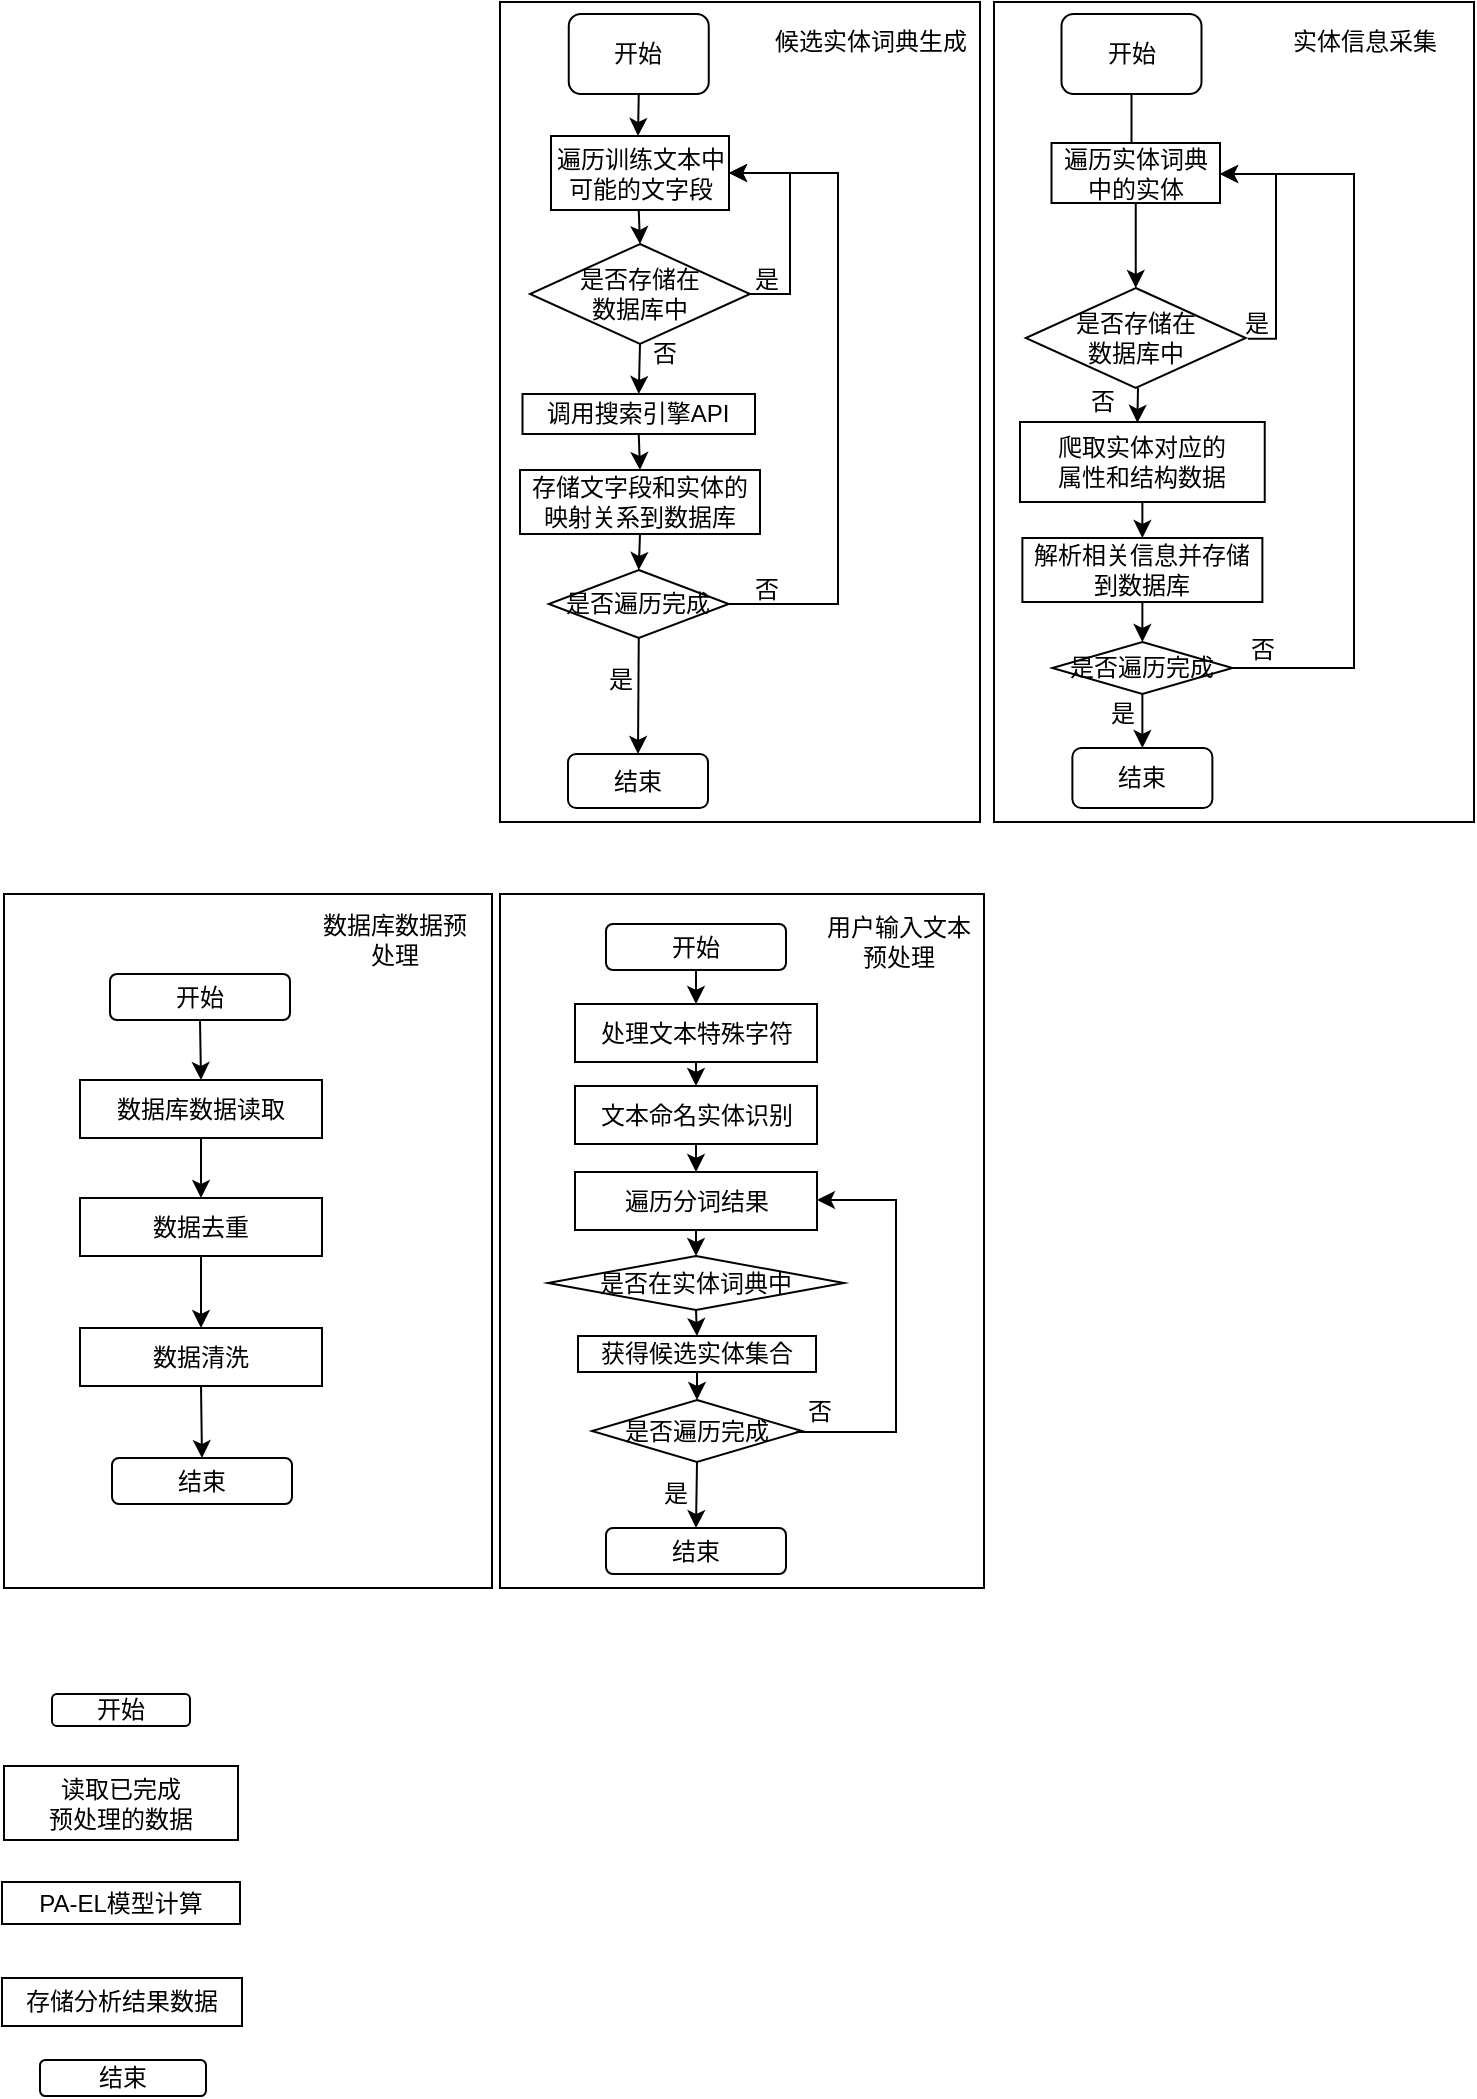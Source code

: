 <mxfile version="16.5.3" type="github">
  <diagram id="C5RBs43oDa-KdzZeNtuy" name="Page-1">
    <mxGraphModel dx="1210" dy="421" grid="0" gridSize="10" guides="1" tooltips="1" connect="1" arrows="1" fold="1" page="0" pageScale="1" pageWidth="827" pageHeight="1169" math="0" shadow="0">
      <root>
        <mxCell id="WIyWlLk6GJQsqaUBKTNV-0" />
        <mxCell id="WIyWlLk6GJQsqaUBKTNV-1" parent="WIyWlLk6GJQsqaUBKTNV-0" />
        <mxCell id="UaO2LbHVUY8CWi1lz__P-80" value="" style="rounded=0;whiteSpace=wrap;html=1;" vertex="1" parent="WIyWlLk6GJQsqaUBKTNV-1">
          <mxGeometry x="240" y="506" width="242" height="347" as="geometry" />
        </mxCell>
        <mxCell id="UaO2LbHVUY8CWi1lz__P-7" value="" style="rounded=0;whiteSpace=wrap;html=1;" vertex="1" parent="WIyWlLk6GJQsqaUBKTNV-1">
          <mxGeometry x="240" y="60" width="240" height="410" as="geometry" />
        </mxCell>
        <mxCell id="UaO2LbHVUY8CWi1lz__P-8" value="开始" style="rounded=1;whiteSpace=wrap;html=1;" vertex="1" parent="WIyWlLk6GJQsqaUBKTNV-1">
          <mxGeometry x="274.38" y="66" width="70" height="40" as="geometry" />
        </mxCell>
        <mxCell id="UaO2LbHVUY8CWi1lz__P-9" value="" style="endArrow=classic;html=1;rounded=0;exitX=0.5;exitY=1;exitDx=0;exitDy=0;" edge="1" parent="WIyWlLk6GJQsqaUBKTNV-1" source="UaO2LbHVUY8CWi1lz__P-8">
          <mxGeometry width="50" height="50" relative="1" as="geometry">
            <mxPoint x="553.75" y="310" as="sourcePoint" />
            <mxPoint x="309" y="127" as="targetPoint" />
          </mxGeometry>
        </mxCell>
        <mxCell id="UaO2LbHVUY8CWi1lz__P-11" value="" style="endArrow=classic;html=1;rounded=0;exitX=0.5;exitY=1;exitDx=0;exitDy=0;entryX=0.5;entryY=0;entryDx=0;entryDy=0;" edge="1" parent="WIyWlLk6GJQsqaUBKTNV-1" target="UaO2LbHVUY8CWi1lz__P-36">
          <mxGeometry width="50" height="50" relative="1" as="geometry">
            <mxPoint x="309.375" y="164" as="sourcePoint" />
            <mxPoint x="308.75" y="166" as="targetPoint" />
          </mxGeometry>
        </mxCell>
        <mxCell id="UaO2LbHVUY8CWi1lz__P-13" value="候选实体词典生成" style="text;html=1;align=center;verticalAlign=middle;resizable=0;points=[];autosize=1;strokeColor=none;fillColor=none;" vertex="1" parent="WIyWlLk6GJQsqaUBKTNV-1">
          <mxGeometry x="370" y="70" width="110" height="20" as="geometry" />
        </mxCell>
        <mxCell id="UaO2LbHVUY8CWi1lz__P-28" value="" style="rounded=0;whiteSpace=wrap;html=1;" vertex="1" parent="WIyWlLk6GJQsqaUBKTNV-1">
          <mxGeometry x="487" y="60" width="240" height="410" as="geometry" />
        </mxCell>
        <mxCell id="UaO2LbHVUY8CWi1lz__P-29" value="开始" style="rounded=1;whiteSpace=wrap;html=1;" vertex="1" parent="WIyWlLk6GJQsqaUBKTNV-1">
          <mxGeometry x="520.75" y="66" width="70" height="40" as="geometry" />
        </mxCell>
        <mxCell id="UaO2LbHVUY8CWi1lz__P-30" value="" style="endArrow=classic;html=1;rounded=0;exitX=0.5;exitY=1;exitDx=0;exitDy=0;" edge="1" parent="WIyWlLk6GJQsqaUBKTNV-1" source="UaO2LbHVUY8CWi1lz__P-29">
          <mxGeometry width="50" height="50" relative="1" as="geometry">
            <mxPoint x="800.75" y="310" as="sourcePoint" />
            <mxPoint x="555.75" y="150" as="targetPoint" />
          </mxGeometry>
        </mxCell>
        <mxCell id="UaO2LbHVUY8CWi1lz__P-31" value="遍历实体词典中的实体" style="rounded=0;whiteSpace=wrap;html=1;" vertex="1" parent="WIyWlLk6GJQsqaUBKTNV-1">
          <mxGeometry x="515.75" y="130.5" width="84.25" height="30" as="geometry" />
        </mxCell>
        <mxCell id="UaO2LbHVUY8CWi1lz__P-32" value="" style="endArrow=classic;html=1;rounded=0;exitX=0.5;exitY=1;exitDx=0;exitDy=0;entryX=0.5;entryY=0;entryDx=0;entryDy=0;" edge="1" parent="WIyWlLk6GJQsqaUBKTNV-1" source="UaO2LbHVUY8CWi1lz__P-31" target="UaO2LbHVUY8CWi1lz__P-37">
          <mxGeometry width="50" height="50" relative="1" as="geometry">
            <mxPoint x="800.75" y="310" as="sourcePoint" />
            <mxPoint x="555.75" y="200" as="targetPoint" />
          </mxGeometry>
        </mxCell>
        <mxCell id="UaO2LbHVUY8CWi1lz__P-34" value="实体信息采集" style="text;html=1;align=center;verticalAlign=middle;resizable=0;points=[];autosize=1;strokeColor=none;fillColor=none;" vertex="1" parent="WIyWlLk6GJQsqaUBKTNV-1">
          <mxGeometry x="627" y="70" width="90" height="20" as="geometry" />
        </mxCell>
        <mxCell id="UaO2LbHVUY8CWi1lz__P-40" style="edgeStyle=orthogonalEdgeStyle;rounded=0;orthogonalLoop=1;jettySize=auto;html=1;exitX=0.5;exitY=1;exitDx=0;exitDy=0;entryX=0.5;entryY=0;entryDx=0;entryDy=0;" edge="1" parent="WIyWlLk6GJQsqaUBKTNV-1" source="UaO2LbHVUY8CWi1lz__P-36" target="UaO2LbHVUY8CWi1lz__P-38">
          <mxGeometry relative="1" as="geometry" />
        </mxCell>
        <mxCell id="UaO2LbHVUY8CWi1lz__P-41" style="edgeStyle=orthogonalEdgeStyle;rounded=0;orthogonalLoop=1;jettySize=auto;html=1;exitX=1;exitY=0.5;exitDx=0;exitDy=0;entryX=1;entryY=0.5;entryDx=0;entryDy=0;" edge="1" parent="WIyWlLk6GJQsqaUBKTNV-1" source="UaO2LbHVUY8CWi1lz__P-36" target="UaO2LbHVUY8CWi1lz__P-63">
          <mxGeometry relative="1" as="geometry">
            <mxPoint x="350" y="183" as="targetPoint" />
          </mxGeometry>
        </mxCell>
        <mxCell id="UaO2LbHVUY8CWi1lz__P-36" value="是否存储在&lt;br&gt;数据库中" style="rhombus;whiteSpace=wrap;html=1;" vertex="1" parent="WIyWlLk6GJQsqaUBKTNV-1">
          <mxGeometry x="255" y="181" width="110" height="50" as="geometry" />
        </mxCell>
        <mxCell id="UaO2LbHVUY8CWi1lz__P-37" value="是否存储在&lt;br&gt;数据库中" style="rhombus;whiteSpace=wrap;html=1;" vertex="1" parent="WIyWlLk6GJQsqaUBKTNV-1">
          <mxGeometry x="502.88" y="203" width="110" height="50" as="geometry" />
        </mxCell>
        <mxCell id="UaO2LbHVUY8CWi1lz__P-46" style="edgeStyle=orthogonalEdgeStyle;rounded=0;orthogonalLoop=1;jettySize=auto;html=1;exitX=0.5;exitY=1;exitDx=0;exitDy=0;entryX=0.5;entryY=0;entryDx=0;entryDy=0;" edge="1" parent="WIyWlLk6GJQsqaUBKTNV-1" source="UaO2LbHVUY8CWi1lz__P-38" target="UaO2LbHVUY8CWi1lz__P-43">
          <mxGeometry relative="1" as="geometry" />
        </mxCell>
        <mxCell id="UaO2LbHVUY8CWi1lz__P-38" value="调用搜索引擎API" style="rounded=0;whiteSpace=wrap;html=1;" vertex="1" parent="WIyWlLk6GJQsqaUBKTNV-1">
          <mxGeometry x="251.25" y="256" width="116.25" height="20" as="geometry" />
        </mxCell>
        <mxCell id="UaO2LbHVUY8CWi1lz__P-49" style="edgeStyle=orthogonalEdgeStyle;rounded=0;orthogonalLoop=1;jettySize=auto;html=1;exitX=0.5;exitY=1;exitDx=0;exitDy=0;entryX=0.5;entryY=0;entryDx=0;entryDy=0;" edge="1" parent="WIyWlLk6GJQsqaUBKTNV-1" source="UaO2LbHVUY8CWi1lz__P-43" target="UaO2LbHVUY8CWi1lz__P-65">
          <mxGeometry relative="1" as="geometry" />
        </mxCell>
        <mxCell id="UaO2LbHVUY8CWi1lz__P-43" value="存储文字段和实体的映射关系到数据库" style="rounded=0;whiteSpace=wrap;html=1;" vertex="1" parent="WIyWlLk6GJQsqaUBKTNV-1">
          <mxGeometry x="250" y="294" width="120" height="32" as="geometry" />
        </mxCell>
        <mxCell id="UaO2LbHVUY8CWi1lz__P-44" value="是" style="text;html=1;align=center;verticalAlign=middle;resizable=0;points=[];autosize=1;strokeColor=none;fillColor=none;" vertex="1" parent="WIyWlLk6GJQsqaUBKTNV-1">
          <mxGeometry x="603" y="211" width="30" height="20" as="geometry" />
        </mxCell>
        <mxCell id="UaO2LbHVUY8CWi1lz__P-45" value="否" style="text;html=1;align=center;verticalAlign=middle;resizable=0;points=[];autosize=1;strokeColor=none;fillColor=none;" vertex="1" parent="WIyWlLk6GJQsqaUBKTNV-1">
          <mxGeometry x="307" y="226" width="30" height="20" as="geometry" />
        </mxCell>
        <mxCell id="UaO2LbHVUY8CWi1lz__P-48" value="结束" style="rounded=1;whiteSpace=wrap;html=1;" vertex="1" parent="WIyWlLk6GJQsqaUBKTNV-1">
          <mxGeometry x="274" y="436" width="70" height="27" as="geometry" />
        </mxCell>
        <mxCell id="UaO2LbHVUY8CWi1lz__P-52" value="解析相关信息并存储到数据库" style="rounded=0;whiteSpace=wrap;html=1;" vertex="1" parent="WIyWlLk6GJQsqaUBKTNV-1">
          <mxGeometry x="501.19" y="328" width="120" height="32" as="geometry" />
        </mxCell>
        <mxCell id="UaO2LbHVUY8CWi1lz__P-74" style="edgeStyle=orthogonalEdgeStyle;rounded=0;orthogonalLoop=1;jettySize=auto;html=1;entryX=0.5;entryY=0;entryDx=0;entryDy=0;exitX=0.5;exitY=1;exitDx=0;exitDy=0;" edge="1" parent="WIyWlLk6GJQsqaUBKTNV-1" source="UaO2LbHVUY8CWi1lz__P-72" target="UaO2LbHVUY8CWi1lz__P-57">
          <mxGeometry relative="1" as="geometry" />
        </mxCell>
        <mxCell id="UaO2LbHVUY8CWi1lz__P-51" value="爬取实体对应的&lt;br&gt;属性和结构数据" style="rounded=0;whiteSpace=wrap;html=1;" vertex="1" parent="WIyWlLk6GJQsqaUBKTNV-1">
          <mxGeometry x="500" y="270" width="122.37" height="40" as="geometry" />
        </mxCell>
        <mxCell id="UaO2LbHVUY8CWi1lz__P-55" value="" style="endArrow=classic;html=1;rounded=0;entryX=0.455;entryY=0.011;entryDx=0;entryDy=0;entryPerimeter=0;" edge="1" parent="WIyWlLk6GJQsqaUBKTNV-1">
          <mxGeometry width="50" height="50" relative="1" as="geometry">
            <mxPoint x="559" y="253" as="sourcePoint" />
            <mxPoint x="558.678" y="270.44" as="targetPoint" />
          </mxGeometry>
        </mxCell>
        <mxCell id="UaO2LbHVUY8CWi1lz__P-56" value="" style="endArrow=classic;html=1;rounded=0;exitX=0.5;exitY=1;exitDx=0;exitDy=0;entryX=0.5;entryY=0;entryDx=0;entryDy=0;" edge="1" parent="WIyWlLk6GJQsqaUBKTNV-1" source="UaO2LbHVUY8CWi1lz__P-51" target="UaO2LbHVUY8CWi1lz__P-52">
          <mxGeometry width="50" height="50" relative="1" as="geometry">
            <mxPoint x="490" y="250" as="sourcePoint" />
            <mxPoint x="540" y="200" as="targetPoint" />
          </mxGeometry>
        </mxCell>
        <mxCell id="UaO2LbHVUY8CWi1lz__P-57" value="结束" style="rounded=1;whiteSpace=wrap;html=1;" vertex="1" parent="WIyWlLk6GJQsqaUBKTNV-1">
          <mxGeometry x="526.19" y="433" width="70" height="30" as="geometry" />
        </mxCell>
        <mxCell id="UaO2LbHVUY8CWi1lz__P-58" value="" style="endArrow=classic;html=1;rounded=0;exitX=0.5;exitY=1;exitDx=0;exitDy=0;entryX=0.5;entryY=0;entryDx=0;entryDy=0;" edge="1" parent="WIyWlLk6GJQsqaUBKTNV-1" source="UaO2LbHVUY8CWi1lz__P-52" target="UaO2LbHVUY8CWi1lz__P-72">
          <mxGeometry width="50" height="50" relative="1" as="geometry">
            <mxPoint x="490" y="250" as="sourcePoint" />
            <mxPoint x="540" y="200" as="targetPoint" />
          </mxGeometry>
        </mxCell>
        <mxCell id="UaO2LbHVUY8CWi1lz__P-59" value="否" style="text;html=1;align=center;verticalAlign=middle;resizable=0;points=[];autosize=1;strokeColor=none;fillColor=none;" vertex="1" parent="WIyWlLk6GJQsqaUBKTNV-1">
          <mxGeometry x="526.19" y="250" width="30" height="20" as="geometry" />
        </mxCell>
        <mxCell id="UaO2LbHVUY8CWi1lz__P-60" style="edgeStyle=orthogonalEdgeStyle;rounded=0;orthogonalLoop=1;jettySize=auto;html=1;exitX=0.032;exitY=0.021;exitDx=0;exitDy=0;exitPerimeter=0;entryX=1;entryY=0.5;entryDx=0;entryDy=0;" edge="1" parent="WIyWlLk6GJQsqaUBKTNV-1" target="UaO2LbHVUY8CWi1lz__P-31">
          <mxGeometry relative="1" as="geometry">
            <mxPoint x="613.96" y="228.42" as="sourcePoint" />
            <mxPoint x="605" y="168" as="targetPoint" />
            <Array as="points">
              <mxPoint x="628" y="228" />
              <mxPoint x="628" y="146" />
              <mxPoint x="600" y="146" />
            </Array>
          </mxGeometry>
        </mxCell>
        <mxCell id="UaO2LbHVUY8CWi1lz__P-63" value="遍历训练文本中可能的文字段" style="whiteSpace=wrap;html=1;" vertex="1" parent="WIyWlLk6GJQsqaUBKTNV-1">
          <mxGeometry x="265.5" y="127" width="89" height="37" as="geometry" />
        </mxCell>
        <mxCell id="UaO2LbHVUY8CWi1lz__P-68" style="edgeStyle=orthogonalEdgeStyle;rounded=0;orthogonalLoop=1;jettySize=auto;html=1;exitX=1;exitY=0.5;exitDx=0;exitDy=0;entryX=1;entryY=0.5;entryDx=0;entryDy=0;" edge="1" parent="WIyWlLk6GJQsqaUBKTNV-1" source="UaO2LbHVUY8CWi1lz__P-65" target="UaO2LbHVUY8CWi1lz__P-63">
          <mxGeometry relative="1" as="geometry">
            <Array as="points">
              <mxPoint x="409" y="361" />
              <mxPoint x="409" y="145" />
            </Array>
          </mxGeometry>
        </mxCell>
        <mxCell id="UaO2LbHVUY8CWi1lz__P-65" value="是否遍历完成" style="rhombus;whiteSpace=wrap;html=1;" vertex="1" parent="WIyWlLk6GJQsqaUBKTNV-1">
          <mxGeometry x="264.38" y="344" width="90" height="34" as="geometry" />
        </mxCell>
        <mxCell id="UaO2LbHVUY8CWi1lz__P-66" value="" style="endArrow=classic;html=1;rounded=0;exitX=0.5;exitY=1;exitDx=0;exitDy=0;entryX=0.5;entryY=0;entryDx=0;entryDy=0;" edge="1" parent="WIyWlLk6GJQsqaUBKTNV-1" source="UaO2LbHVUY8CWi1lz__P-65" target="UaO2LbHVUY8CWi1lz__P-48">
          <mxGeometry width="50" height="50" relative="1" as="geometry">
            <mxPoint x="520" y="327" as="sourcePoint" />
            <mxPoint x="570" y="277" as="targetPoint" />
          </mxGeometry>
        </mxCell>
        <mxCell id="UaO2LbHVUY8CWi1lz__P-69" value="是" style="text;html=1;align=center;verticalAlign=middle;resizable=0;points=[];autosize=1;strokeColor=none;fillColor=none;" vertex="1" parent="WIyWlLk6GJQsqaUBKTNV-1">
          <mxGeometry x="362" y="190" width="22" height="18" as="geometry" />
        </mxCell>
        <mxCell id="UaO2LbHVUY8CWi1lz__P-70" value="是" style="text;html=1;align=center;verticalAlign=middle;resizable=0;points=[];autosize=1;strokeColor=none;fillColor=none;" vertex="1" parent="WIyWlLk6GJQsqaUBKTNV-1">
          <mxGeometry x="289" y="390" width="22" height="18" as="geometry" />
        </mxCell>
        <mxCell id="UaO2LbHVUY8CWi1lz__P-71" value="否" style="text;html=1;align=center;verticalAlign=middle;resizable=0;points=[];autosize=1;strokeColor=none;fillColor=none;" vertex="1" parent="WIyWlLk6GJQsqaUBKTNV-1">
          <mxGeometry x="358" y="344" width="30" height="20" as="geometry" />
        </mxCell>
        <mxCell id="UaO2LbHVUY8CWi1lz__P-75" style="edgeStyle=orthogonalEdgeStyle;rounded=0;orthogonalLoop=1;jettySize=auto;html=1;exitX=1;exitY=0.5;exitDx=0;exitDy=0;entryX=1;entryY=0.5;entryDx=0;entryDy=0;" edge="1" parent="WIyWlLk6GJQsqaUBKTNV-1" source="UaO2LbHVUY8CWi1lz__P-72" target="UaO2LbHVUY8CWi1lz__P-31">
          <mxGeometry relative="1" as="geometry">
            <Array as="points">
              <mxPoint x="667" y="393" />
              <mxPoint x="667" y="146" />
              <mxPoint x="600" y="146" />
            </Array>
          </mxGeometry>
        </mxCell>
        <mxCell id="UaO2LbHVUY8CWi1lz__P-72" value="是否遍历完成" style="rhombus;whiteSpace=wrap;html=1;" vertex="1" parent="WIyWlLk6GJQsqaUBKTNV-1">
          <mxGeometry x="516.19" y="380" width="90" height="26" as="geometry" />
        </mxCell>
        <mxCell id="UaO2LbHVUY8CWi1lz__P-76" value="是" style="text;html=1;align=center;verticalAlign=middle;resizable=0;points=[];autosize=1;strokeColor=none;fillColor=none;" vertex="1" parent="WIyWlLk6GJQsqaUBKTNV-1">
          <mxGeometry x="536" y="406" width="30" height="20" as="geometry" />
        </mxCell>
        <mxCell id="UaO2LbHVUY8CWi1lz__P-77" value="否" style="text;html=1;align=center;verticalAlign=middle;resizable=0;points=[];autosize=1;strokeColor=none;fillColor=none;" vertex="1" parent="WIyWlLk6GJQsqaUBKTNV-1">
          <mxGeometry x="606.19" y="374" width="30" height="20" as="geometry" />
        </mxCell>
        <mxCell id="UaO2LbHVUY8CWi1lz__P-86" style="edgeStyle=orthogonalEdgeStyle;rounded=0;orthogonalLoop=1;jettySize=auto;html=1;exitX=0.5;exitY=1;exitDx=0;exitDy=0;entryX=0.5;entryY=0;entryDx=0;entryDy=0;" edge="1" parent="WIyWlLk6GJQsqaUBKTNV-1" source="UaO2LbHVUY8CWi1lz__P-78" target="UaO2LbHVUY8CWi1lz__P-79">
          <mxGeometry relative="1" as="geometry" />
        </mxCell>
        <mxCell id="UaO2LbHVUY8CWi1lz__P-78" value="开始" style="rounded=1;whiteSpace=wrap;html=1;" vertex="1" parent="WIyWlLk6GJQsqaUBKTNV-1">
          <mxGeometry x="293" y="521" width="90" height="23" as="geometry" />
        </mxCell>
        <mxCell id="UaO2LbHVUY8CWi1lz__P-79" value="处理文本特殊字符" style="rounded=0;whiteSpace=wrap;html=1;" vertex="1" parent="WIyWlLk6GJQsqaUBKTNV-1">
          <mxGeometry x="277.5" y="561" width="121" height="29" as="geometry" />
        </mxCell>
        <mxCell id="UaO2LbHVUY8CWi1lz__P-81" value="" style="rounded=0;whiteSpace=wrap;html=1;" vertex="1" parent="WIyWlLk6GJQsqaUBKTNV-1">
          <mxGeometry x="-8" y="506" width="244" height="347" as="geometry" />
        </mxCell>
        <mxCell id="UaO2LbHVUY8CWi1lz__P-82" value="开始" style="rounded=1;whiteSpace=wrap;html=1;flipH=0;" vertex="1" parent="WIyWlLk6GJQsqaUBKTNV-1">
          <mxGeometry x="45" y="546" width="90" height="23" as="geometry" />
        </mxCell>
        <mxCell id="UaO2LbHVUY8CWi1lz__P-114" style="edgeStyle=orthogonalEdgeStyle;rounded=0;orthogonalLoop=1;jettySize=auto;html=1;entryX=0.5;entryY=0;entryDx=0;entryDy=0;" edge="1" parent="WIyWlLk6GJQsqaUBKTNV-1" source="UaO2LbHVUY8CWi1lz__P-83" target="UaO2LbHVUY8CWi1lz__P-106">
          <mxGeometry relative="1" as="geometry" />
        </mxCell>
        <mxCell id="UaO2LbHVUY8CWi1lz__P-83" value="数据库数据读取" style="rounded=0;whiteSpace=wrap;html=1;flipH=0;" vertex="1" parent="WIyWlLk6GJQsqaUBKTNV-1">
          <mxGeometry x="30" y="599" width="121" height="29" as="geometry" />
        </mxCell>
        <mxCell id="UaO2LbHVUY8CWi1lz__P-84" value="用户输入文本预处理" style="text;html=1;strokeColor=none;fillColor=none;align=center;verticalAlign=middle;whiteSpace=wrap;rounded=0;" vertex="1" parent="WIyWlLk6GJQsqaUBKTNV-1">
          <mxGeometry x="401" y="514" width="77" height="31" as="geometry" />
        </mxCell>
        <mxCell id="UaO2LbHVUY8CWi1lz__P-85" value="数据库数据预处理" style="text;html=1;strokeColor=none;fillColor=none;align=center;verticalAlign=middle;whiteSpace=wrap;rounded=0;" vertex="1" parent="WIyWlLk6GJQsqaUBKTNV-1">
          <mxGeometry x="149" y="513" width="77" height="31" as="geometry" />
        </mxCell>
        <mxCell id="UaO2LbHVUY8CWi1lz__P-87" value="遍历分词结果" style="rounded=0;whiteSpace=wrap;html=1;" vertex="1" parent="WIyWlLk6GJQsqaUBKTNV-1">
          <mxGeometry x="277.5" y="645" width="121" height="29" as="geometry" />
        </mxCell>
        <mxCell id="UaO2LbHVUY8CWi1lz__P-88" value="文本命名实体识别" style="rounded=0;whiteSpace=wrap;html=1;" vertex="1" parent="WIyWlLk6GJQsqaUBKTNV-1">
          <mxGeometry x="277.5" y="602" width="121" height="29" as="geometry" />
        </mxCell>
        <mxCell id="UaO2LbHVUY8CWi1lz__P-89" value="是否在实体词典中" style="rhombus;whiteSpace=wrap;html=1;" vertex="1" parent="WIyWlLk6GJQsqaUBKTNV-1">
          <mxGeometry x="264" y="687" width="148" height="27" as="geometry" />
        </mxCell>
        <mxCell id="UaO2LbHVUY8CWi1lz__P-90" value="" style="endArrow=classic;html=1;rounded=0;exitX=0.5;exitY=1;exitDx=0;exitDy=0;entryX=0.5;entryY=0;entryDx=0;entryDy=0;" edge="1" parent="WIyWlLk6GJQsqaUBKTNV-1" source="UaO2LbHVUY8CWi1lz__P-87" target="UaO2LbHVUY8CWi1lz__P-89">
          <mxGeometry width="50" height="50" relative="1" as="geometry">
            <mxPoint x="519" y="764" as="sourcePoint" />
            <mxPoint x="569" y="714" as="targetPoint" />
          </mxGeometry>
        </mxCell>
        <mxCell id="UaO2LbHVUY8CWi1lz__P-91" value="获得候选实体集合" style="rounded=0;whiteSpace=wrap;html=1;" vertex="1" parent="WIyWlLk6GJQsqaUBKTNV-1">
          <mxGeometry x="279" y="727" width="119" height="18" as="geometry" />
        </mxCell>
        <mxCell id="UaO2LbHVUY8CWi1lz__P-92" value="" style="endArrow=classic;html=1;rounded=0;exitX=0.5;exitY=1;exitDx=0;exitDy=0;entryX=0.5;entryY=0;entryDx=0;entryDy=0;" edge="1" parent="WIyWlLk6GJQsqaUBKTNV-1" source="UaO2LbHVUY8CWi1lz__P-89" target="UaO2LbHVUY8CWi1lz__P-91">
          <mxGeometry width="50" height="50" relative="1" as="geometry">
            <mxPoint x="519" y="764" as="sourcePoint" />
            <mxPoint x="569" y="714" as="targetPoint" />
          </mxGeometry>
        </mxCell>
        <mxCell id="UaO2LbHVUY8CWi1lz__P-93" value="" style="endArrow=classic;html=1;rounded=0;exitX=0.5;exitY=1;exitDx=0;exitDy=0;entryX=0.5;entryY=0;entryDx=0;entryDy=0;" edge="1" parent="WIyWlLk6GJQsqaUBKTNV-1" source="UaO2LbHVUY8CWi1lz__P-79" target="UaO2LbHVUY8CWi1lz__P-88">
          <mxGeometry width="50" height="50" relative="1" as="geometry">
            <mxPoint x="519" y="683" as="sourcePoint" />
            <mxPoint x="569" y="633" as="targetPoint" />
          </mxGeometry>
        </mxCell>
        <mxCell id="UaO2LbHVUY8CWi1lz__P-94" value="" style="endArrow=classic;html=1;rounded=0;exitX=0.5;exitY=1;exitDx=0;exitDy=0;entryX=0.5;entryY=0;entryDx=0;entryDy=0;" edge="1" parent="WIyWlLk6GJQsqaUBKTNV-1" source="UaO2LbHVUY8CWi1lz__P-88" target="UaO2LbHVUY8CWi1lz__P-87">
          <mxGeometry width="50" height="50" relative="1" as="geometry">
            <mxPoint x="519" y="683" as="sourcePoint" />
            <mxPoint x="569" y="633" as="targetPoint" />
          </mxGeometry>
        </mxCell>
        <mxCell id="UaO2LbHVUY8CWi1lz__P-98" style="edgeStyle=orthogonalEdgeStyle;rounded=0;orthogonalLoop=1;jettySize=auto;html=1;exitX=0.5;exitY=1;exitDx=0;exitDy=0;entryX=0.5;entryY=0;entryDx=0;entryDy=0;" edge="1" parent="WIyWlLk6GJQsqaUBKTNV-1" source="UaO2LbHVUY8CWi1lz__P-95" target="UaO2LbHVUY8CWi1lz__P-97">
          <mxGeometry relative="1" as="geometry" />
        </mxCell>
        <mxCell id="UaO2LbHVUY8CWi1lz__P-95" value="是否遍历完成" style="rhombus;whiteSpace=wrap;html=1;" vertex="1" parent="WIyWlLk6GJQsqaUBKTNV-1">
          <mxGeometry x="286" y="759" width="105" height="31" as="geometry" />
        </mxCell>
        <mxCell id="UaO2LbHVUY8CWi1lz__P-96" value="" style="endArrow=classic;html=1;rounded=0;exitX=0.5;exitY=1;exitDx=0;exitDy=0;entryX=0.5;entryY=0;entryDx=0;entryDy=0;" edge="1" parent="WIyWlLk6GJQsqaUBKTNV-1" source="UaO2LbHVUY8CWi1lz__P-91" target="UaO2LbHVUY8CWi1lz__P-95">
          <mxGeometry width="50" height="50" relative="1" as="geometry">
            <mxPoint x="519" y="747" as="sourcePoint" />
            <mxPoint x="569" y="697" as="targetPoint" />
          </mxGeometry>
        </mxCell>
        <mxCell id="UaO2LbHVUY8CWi1lz__P-97" value="结束" style="rounded=1;whiteSpace=wrap;html=1;" vertex="1" parent="WIyWlLk6GJQsqaUBKTNV-1">
          <mxGeometry x="293" y="823" width="90" height="23" as="geometry" />
        </mxCell>
        <mxCell id="UaO2LbHVUY8CWi1lz__P-99" value="是" style="text;html=1;strokeColor=none;fillColor=none;align=center;verticalAlign=middle;whiteSpace=wrap;rounded=0;" vertex="1" parent="WIyWlLk6GJQsqaUBKTNV-1">
          <mxGeometry x="298" y="777" width="60" height="58" as="geometry" />
        </mxCell>
        <mxCell id="UaO2LbHVUY8CWi1lz__P-100" value="否" style="text;html=1;strokeColor=none;fillColor=none;align=center;verticalAlign=middle;whiteSpace=wrap;rounded=0;" vertex="1" parent="WIyWlLk6GJQsqaUBKTNV-1">
          <mxGeometry x="370" y="736" width="60" height="58" as="geometry" />
        </mxCell>
        <mxCell id="UaO2LbHVUY8CWi1lz__P-101" value="" style="endArrow=classic;html=1;rounded=0;exitX=0.3;exitY=0.672;exitDx=0;exitDy=0;exitPerimeter=0;entryX=1;entryY=0.5;entryDx=0;entryDy=0;edgeStyle=orthogonalEdgeStyle;" edge="1" parent="WIyWlLk6GJQsqaUBKTNV-1" source="UaO2LbHVUY8CWi1lz__P-100" target="UaO2LbHVUY8CWi1lz__P-87">
          <mxGeometry width="50" height="50" relative="1" as="geometry">
            <mxPoint x="519" y="747" as="sourcePoint" />
            <mxPoint x="569" y="697" as="targetPoint" />
            <Array as="points">
              <mxPoint x="438" y="775" />
              <mxPoint x="438" y="659" />
              <mxPoint x="398" y="659" />
            </Array>
          </mxGeometry>
        </mxCell>
        <mxCell id="UaO2LbHVUY8CWi1lz__P-106" value="数据去重" style="rounded=0;whiteSpace=wrap;html=1;flipH=0;" vertex="1" parent="WIyWlLk6GJQsqaUBKTNV-1">
          <mxGeometry x="30" y="658" width="121" height="29" as="geometry" />
        </mxCell>
        <mxCell id="UaO2LbHVUY8CWi1lz__P-107" value="" style="endArrow=classic;html=1;rounded=0;exitX=0.5;exitY=1;exitDx=0;exitDy=0;entryX=0.5;entryY=0;entryDx=0;entryDy=0;" edge="1" parent="WIyWlLk6GJQsqaUBKTNV-1" source="UaO2LbHVUY8CWi1lz__P-82" target="UaO2LbHVUY8CWi1lz__P-83">
          <mxGeometry width="50" height="50" relative="1" as="geometry">
            <mxPoint x="20" y="714" as="sourcePoint" />
            <mxPoint x="70" y="664" as="targetPoint" />
          </mxGeometry>
        </mxCell>
        <mxCell id="UaO2LbHVUY8CWi1lz__P-108" value="数据清洗" style="rounded=0;whiteSpace=wrap;html=1;flipH=0;" vertex="1" parent="WIyWlLk6GJQsqaUBKTNV-1">
          <mxGeometry x="30" y="723" width="121" height="29" as="geometry" />
        </mxCell>
        <mxCell id="UaO2LbHVUY8CWi1lz__P-111" value="" style="endArrow=classic;html=1;rounded=0;exitX=0.5;exitY=1;exitDx=0;exitDy=0;entryX=0.5;entryY=0;entryDx=0;entryDy=0;" edge="1" parent="WIyWlLk6GJQsqaUBKTNV-1" source="UaO2LbHVUY8CWi1lz__P-106" target="UaO2LbHVUY8CWi1lz__P-108">
          <mxGeometry width="50" height="50" relative="1" as="geometry">
            <mxPoint x="20" y="714" as="sourcePoint" />
            <mxPoint x="70" y="664" as="targetPoint" />
          </mxGeometry>
        </mxCell>
        <mxCell id="UaO2LbHVUY8CWi1lz__P-112" value="结束" style="rounded=1;whiteSpace=wrap;html=1;flipH=0;" vertex="1" parent="WIyWlLk6GJQsqaUBKTNV-1">
          <mxGeometry x="46" y="788" width="90" height="23" as="geometry" />
        </mxCell>
        <mxCell id="UaO2LbHVUY8CWi1lz__P-113" value="" style="endArrow=classic;html=1;rounded=0;exitX=0.5;exitY=1;exitDx=0;exitDy=0;entryX=0.5;entryY=0;entryDx=0;entryDy=0;" edge="1" parent="WIyWlLk6GJQsqaUBKTNV-1" source="UaO2LbHVUY8CWi1lz__P-108" target="UaO2LbHVUY8CWi1lz__P-112">
          <mxGeometry width="50" height="50" relative="1" as="geometry">
            <mxPoint x="20" y="714" as="sourcePoint" />
            <mxPoint x="70" y="664" as="targetPoint" />
          </mxGeometry>
        </mxCell>
        <mxCell id="UaO2LbHVUY8CWi1lz__P-116" value="开始" style="rounded=1;whiteSpace=wrap;html=1;flipH=0;flipV=1;" vertex="1" parent="WIyWlLk6GJQsqaUBKTNV-1">
          <mxGeometry x="16" y="906" width="69" height="16" as="geometry" />
        </mxCell>
        <mxCell id="UaO2LbHVUY8CWi1lz__P-117" value="读取已完成&lt;br&gt;预处理的数据" style="rounded=0;whiteSpace=wrap;html=1;flipH=0;flipV=1;" vertex="1" parent="WIyWlLk6GJQsqaUBKTNV-1">
          <mxGeometry x="-8" y="942" width="117" height="37" as="geometry" />
        </mxCell>
        <mxCell id="UaO2LbHVUY8CWi1lz__P-118" value="PA-EL模型计算" style="rounded=0;whiteSpace=wrap;html=1;flipH=0;flipV=1;" vertex="1" parent="WIyWlLk6GJQsqaUBKTNV-1">
          <mxGeometry x="-9" y="1000" width="119" height="21" as="geometry" />
        </mxCell>
        <mxCell id="UaO2LbHVUY8CWi1lz__P-119" value="存储分析结果数据" style="rounded=0;whiteSpace=wrap;html=1;flipH=0;flipV=1;" vertex="1" parent="WIyWlLk6GJQsqaUBKTNV-1">
          <mxGeometry x="-9" y="1048" width="120" height="24" as="geometry" />
        </mxCell>
        <mxCell id="UaO2LbHVUY8CWi1lz__P-120" value="结束" style="rounded=1;whiteSpace=wrap;html=1;flipH=0;flipV=1;" vertex="1" parent="WIyWlLk6GJQsqaUBKTNV-1">
          <mxGeometry x="10" y="1089" width="83" height="18" as="geometry" />
        </mxCell>
      </root>
    </mxGraphModel>
  </diagram>
</mxfile>
